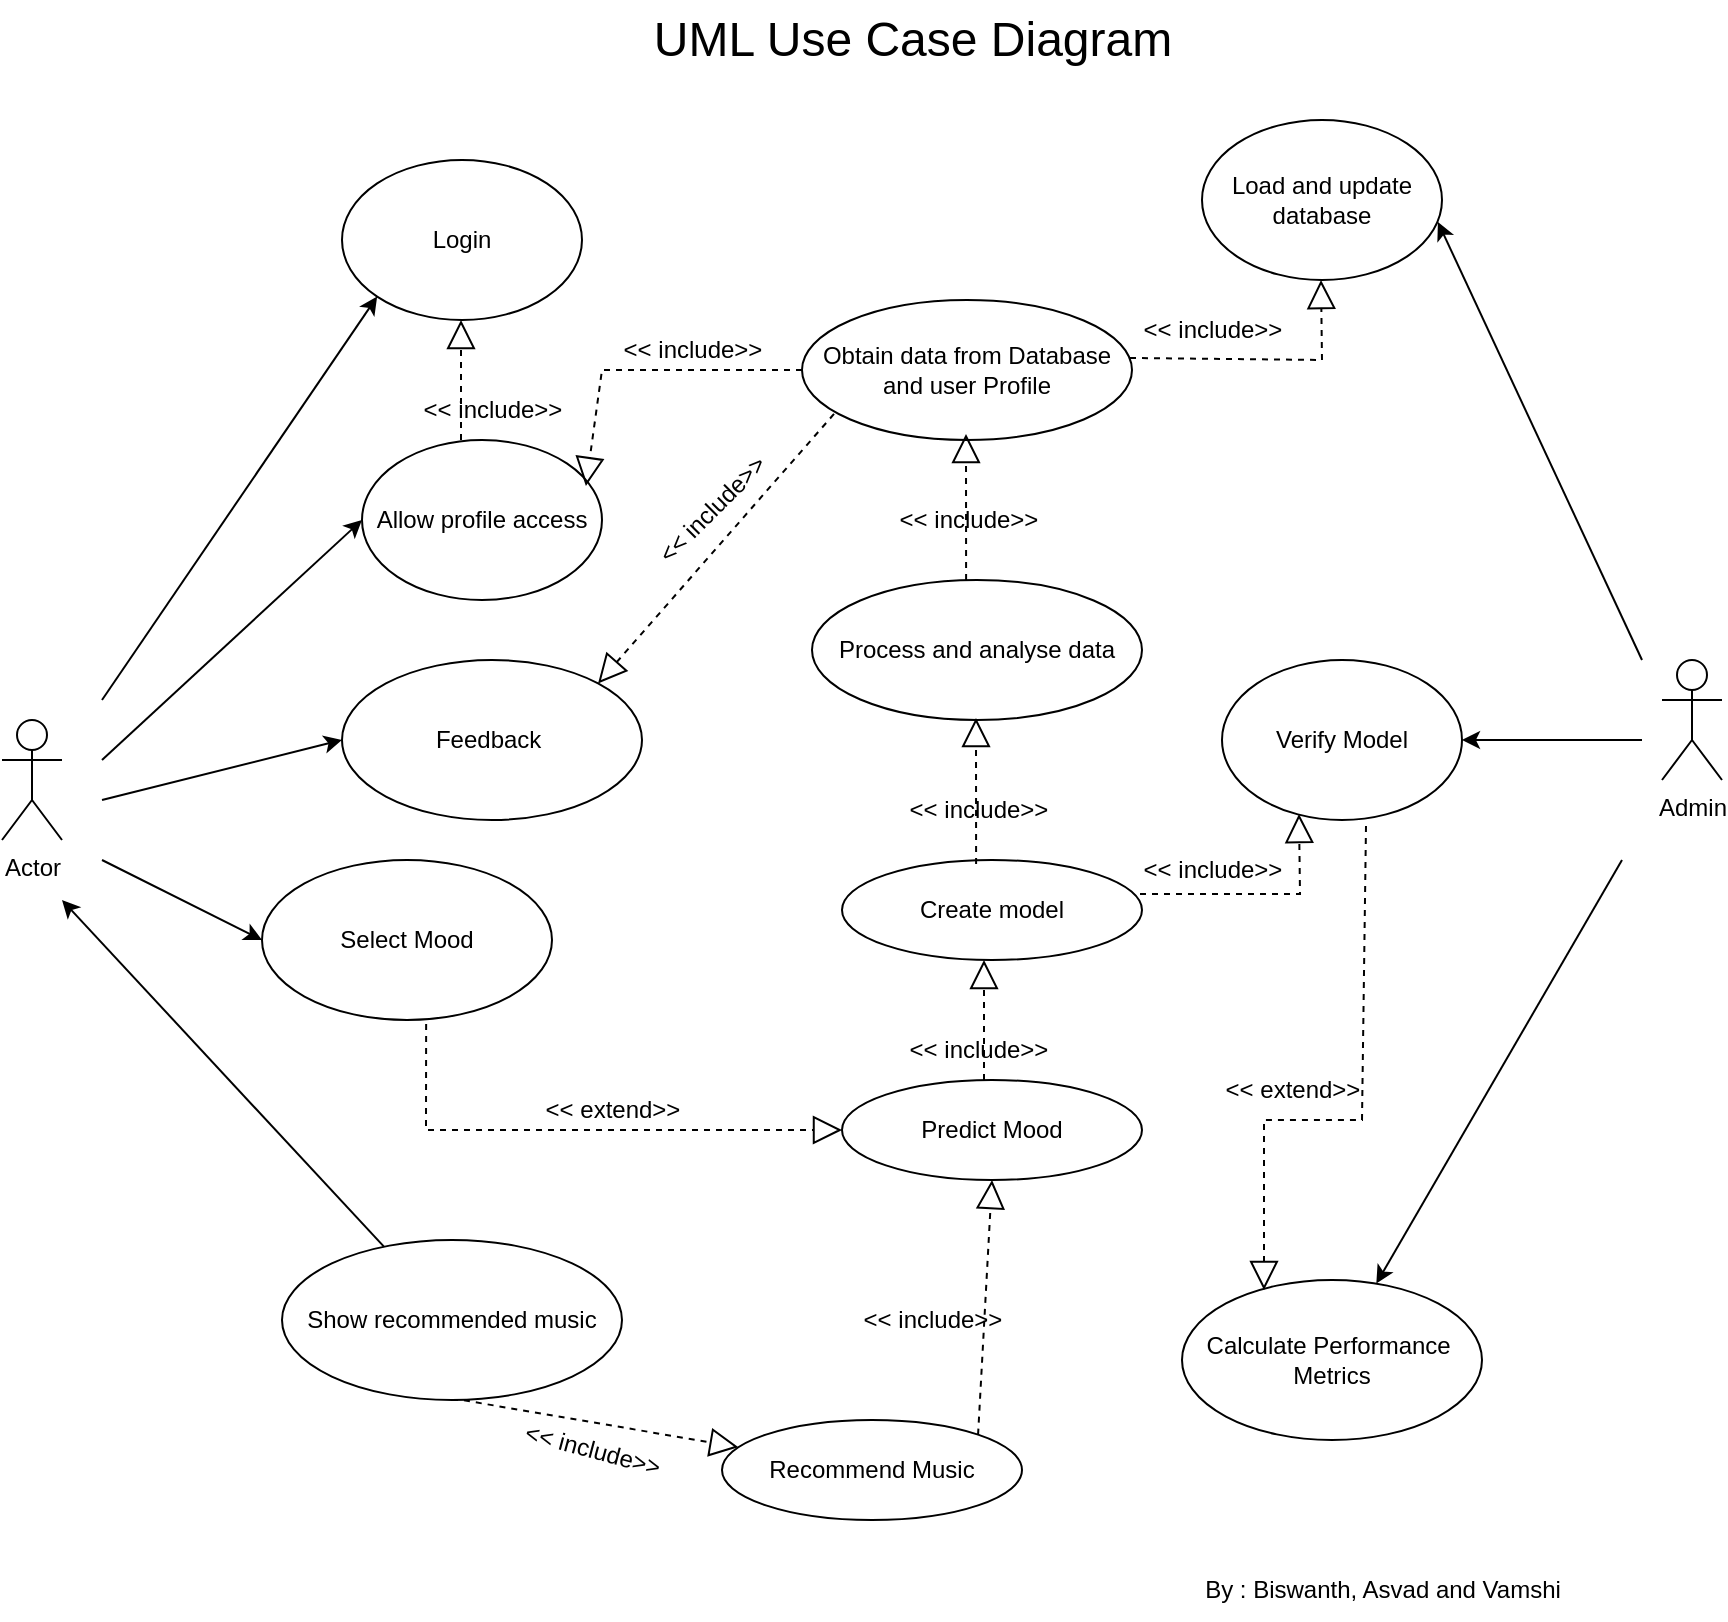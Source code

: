 <mxfile version="21.2.3" type="device">
  <diagram name="Page-1" id="ztnuq1gAnb1mRWDwHI2R">
    <mxGraphModel dx="1120" dy="1552" grid="1" gridSize="10" guides="1" tooltips="1" connect="1" arrows="1" fold="1" page="1" pageScale="1" pageWidth="850" pageHeight="1100" math="0" shadow="0">
      <root>
        <mxCell id="0" />
        <mxCell id="1" parent="0" />
        <mxCell id="4vqRBLgqxBnJ8twM-hPz-1" value="Actor" style="shape=umlActor;verticalLabelPosition=bottom;verticalAlign=top;html=1;outlineConnect=0;" parent="1" vertex="1">
          <mxGeometry x="50" y="320" width="30" height="60" as="geometry" />
        </mxCell>
        <mxCell id="4vqRBLgqxBnJ8twM-hPz-2" value="Admin" style="shape=umlActor;verticalLabelPosition=bottom;verticalAlign=top;html=1;outlineConnect=0;" parent="1" vertex="1">
          <mxGeometry x="880" y="290" width="30" height="60" as="geometry" />
        </mxCell>
        <mxCell id="4vqRBLgqxBnJ8twM-hPz-3" value="Login" style="ellipse;whiteSpace=wrap;html=1;" parent="1" vertex="1">
          <mxGeometry x="220" y="40" width="120" height="80" as="geometry" />
        </mxCell>
        <mxCell id="4vqRBLgqxBnJ8twM-hPz-4" value="Allow profile access" style="ellipse;whiteSpace=wrap;html=1;" parent="1" vertex="1">
          <mxGeometry x="230" y="180" width="120" height="80" as="geometry" />
        </mxCell>
        <mxCell id="4vqRBLgqxBnJ8twM-hPz-5" value="Show recommended music" style="ellipse;whiteSpace=wrap;html=1;" parent="1" vertex="1">
          <mxGeometry x="190" y="580" width="170" height="80" as="geometry" />
        </mxCell>
        <mxCell id="4vqRBLgqxBnJ8twM-hPz-6" value="Feedback&amp;nbsp;" style="ellipse;whiteSpace=wrap;html=1;" parent="1" vertex="1">
          <mxGeometry x="220" y="290" width="150" height="80" as="geometry" />
        </mxCell>
        <mxCell id="4vqRBLgqxBnJ8twM-hPz-7" value="Load and update database" style="ellipse;whiteSpace=wrap;html=1;" parent="1" vertex="1">
          <mxGeometry x="650" y="20" width="120" height="80" as="geometry" />
        </mxCell>
        <mxCell id="4vqRBLgqxBnJ8twM-hPz-9" value="Verify Model" style="ellipse;whiteSpace=wrap;html=1;" parent="1" vertex="1">
          <mxGeometry x="660" y="290" width="120" height="80" as="geometry" />
        </mxCell>
        <mxCell id="4vqRBLgqxBnJ8twM-hPz-10" value="Calculate Performance&amp;nbsp; Metrics" style="ellipse;whiteSpace=wrap;html=1;" parent="1" vertex="1">
          <mxGeometry x="640" y="600" width="150" height="80" as="geometry" />
        </mxCell>
        <mxCell id="4vqRBLgqxBnJ8twM-hPz-20" value="&lt;font style=&quot;font-size: 24px;&quot;&gt;UML Use Case Diagram&lt;/font&gt;" style="text;html=1;align=center;verticalAlign=middle;resizable=0;points=[];autosize=1;strokeColor=none;fillColor=none;" parent="1" vertex="1">
          <mxGeometry x="365" y="-40" width="280" height="40" as="geometry" />
        </mxCell>
        <mxCell id="4vqRBLgqxBnJ8twM-hPz-21" value="By : Biswanth, Asvad and Vamshi" style="text;html=1;align=center;verticalAlign=middle;resizable=0;points=[];autosize=1;strokeColor=none;fillColor=none;" parent="1" vertex="1">
          <mxGeometry x="640" y="740" width="200" height="30" as="geometry" />
        </mxCell>
        <mxCell id="uR6mbqUO0TgPEEzMGg1f-3" value="" style="endArrow=classic;html=1;rounded=0;entryX=0;entryY=1;entryDx=0;entryDy=0;" parent="1" target="4vqRBLgqxBnJ8twM-hPz-3" edge="1">
          <mxGeometry width="50" height="50" relative="1" as="geometry">
            <mxPoint x="100" y="310" as="sourcePoint" />
            <mxPoint x="250" y="214" as="targetPoint" />
          </mxGeometry>
        </mxCell>
        <mxCell id="uR6mbqUO0TgPEEzMGg1f-4" value="" style="endArrow=classic;html=1;rounded=0;entryX=0;entryY=0.5;entryDx=0;entryDy=0;" parent="1" target="4vqRBLgqxBnJ8twM-hPz-4" edge="1">
          <mxGeometry width="50" height="50" relative="1" as="geometry">
            <mxPoint x="100" y="340" as="sourcePoint" />
            <mxPoint x="228" y="220" as="targetPoint" />
          </mxGeometry>
        </mxCell>
        <mxCell id="uR6mbqUO0TgPEEzMGg1f-5" value="" style="endArrow=classic;html=1;rounded=0;" parent="1" edge="1" source="4vqRBLgqxBnJ8twM-hPz-5">
          <mxGeometry width="50" height="50" relative="1" as="geometry">
            <mxPoint x="100" y="390" as="sourcePoint" />
            <mxPoint x="80" y="410" as="targetPoint" />
          </mxGeometry>
        </mxCell>
        <mxCell id="uR6mbqUO0TgPEEzMGg1f-7" value="" style="endArrow=classic;html=1;rounded=0;" parent="1" target="4vqRBLgqxBnJ8twM-hPz-10" edge="1">
          <mxGeometry width="50" height="50" relative="1" as="geometry">
            <mxPoint x="860" y="390" as="sourcePoint" />
            <mxPoint x="690" y="430" as="targetPoint" />
          </mxGeometry>
        </mxCell>
        <mxCell id="uR6mbqUO0TgPEEzMGg1f-8" value="" style="endArrow=classic;html=1;rounded=0;entryX=1;entryY=0.5;entryDx=0;entryDy=0;" parent="1" target="4vqRBLgqxBnJ8twM-hPz-9" edge="1">
          <mxGeometry width="50" height="50" relative="1" as="geometry">
            <mxPoint x="870" y="330" as="sourcePoint" />
            <mxPoint x="700" y="410" as="targetPoint" />
          </mxGeometry>
        </mxCell>
        <mxCell id="uR6mbqUO0TgPEEzMGg1f-10" value="" style="endArrow=classic;html=1;rounded=0;entryX=0.983;entryY=0.638;entryDx=0;entryDy=0;entryPerimeter=0;" parent="1" target="4vqRBLgqxBnJ8twM-hPz-7" edge="1">
          <mxGeometry width="50" height="50" relative="1" as="geometry">
            <mxPoint x="870" y="290" as="sourcePoint" />
            <mxPoint x="740" y="138" as="targetPoint" />
          </mxGeometry>
        </mxCell>
        <mxCell id="vRQ700bo3YF1591QnHRF-2" value="Select Mood" style="ellipse;whiteSpace=wrap;html=1;" vertex="1" parent="1">
          <mxGeometry x="180" y="390" width="145" height="80" as="geometry" />
        </mxCell>
        <mxCell id="vRQ700bo3YF1591QnHRF-3" value="" style="endArrow=classic;html=1;rounded=0;entryX=0;entryY=0.5;entryDx=0;entryDy=0;" edge="1" parent="1" target="vRQ700bo3YF1591QnHRF-2">
          <mxGeometry width="50" height="50" relative="1" as="geometry">
            <mxPoint x="100" y="390" as="sourcePoint" />
            <mxPoint x="220" y="290" as="targetPoint" />
          </mxGeometry>
        </mxCell>
        <mxCell id="vRQ700bo3YF1591QnHRF-4" value="Recommend Music" style="ellipse;whiteSpace=wrap;html=1;" vertex="1" parent="1">
          <mxGeometry x="410" y="670" width="150" height="50" as="geometry" />
        </mxCell>
        <mxCell id="vRQ700bo3YF1591QnHRF-5" value="Predict Mood" style="ellipse;whiteSpace=wrap;html=1;" vertex="1" parent="1">
          <mxGeometry x="470" y="500" width="150" height="50" as="geometry" />
        </mxCell>
        <mxCell id="vRQ700bo3YF1591QnHRF-6" value="Create model" style="ellipse;whiteSpace=wrap;html=1;" vertex="1" parent="1">
          <mxGeometry x="470" y="390" width="150" height="50" as="geometry" />
        </mxCell>
        <mxCell id="vRQ700bo3YF1591QnHRF-7" value="Process and analyse data" style="ellipse;whiteSpace=wrap;html=1;" vertex="1" parent="1">
          <mxGeometry x="455" y="250" width="165" height="70" as="geometry" />
        </mxCell>
        <mxCell id="vRQ700bo3YF1591QnHRF-8" value="Obtain data from Database and user Profile" style="ellipse;whiteSpace=wrap;html=1;" vertex="1" parent="1">
          <mxGeometry x="450" y="110" width="165" height="70" as="geometry" />
        </mxCell>
        <mxCell id="vRQ700bo3YF1591QnHRF-9" value="" style="endArrow=classic;html=1;rounded=0;entryX=0;entryY=0.5;entryDx=0;entryDy=0;" edge="1" parent="1" target="4vqRBLgqxBnJ8twM-hPz-6">
          <mxGeometry width="50" height="50" relative="1" as="geometry">
            <mxPoint x="100" y="360" as="sourcePoint" />
            <mxPoint x="180" y="600" as="targetPoint" />
          </mxGeometry>
        </mxCell>
        <mxCell id="vRQ700bo3YF1591QnHRF-12" value="" style="endArrow=block;dashed=1;endFill=0;endSize=12;html=1;rounded=0;exitX=0.5;exitY=1;exitDx=0;exitDy=0;" edge="1" parent="1" source="4vqRBLgqxBnJ8twM-hPz-5" target="vRQ700bo3YF1591QnHRF-4">
          <mxGeometry width="160" relative="1" as="geometry">
            <mxPoint x="280" y="620" as="sourcePoint" />
            <mxPoint x="400" y="650" as="targetPoint" />
            <Array as="points">
              <mxPoint x="280" y="660" />
            </Array>
          </mxGeometry>
        </mxCell>
        <mxCell id="vRQ700bo3YF1591QnHRF-13" value="" style="endArrow=block;dashed=1;endFill=0;endSize=12;html=1;rounded=0;exitX=1;exitY=0;exitDx=0;exitDy=0;entryX=0.5;entryY=1;entryDx=0;entryDy=0;" edge="1" parent="1" source="vRQ700bo3YF1591QnHRF-4" target="vRQ700bo3YF1591QnHRF-5">
          <mxGeometry width="160" relative="1" as="geometry">
            <mxPoint x="410" y="550" as="sourcePoint" />
            <mxPoint x="576" y="625" as="targetPoint" />
          </mxGeometry>
        </mxCell>
        <mxCell id="vRQ700bo3YF1591QnHRF-14" value="" style="endArrow=block;dashed=1;endFill=0;endSize=12;html=1;rounded=0;exitX=0.566;exitY=1.025;exitDx=0;exitDy=0;exitPerimeter=0;entryX=0;entryY=0.5;entryDx=0;entryDy=0;" edge="1" parent="1" source="vRQ700bo3YF1591QnHRF-2" target="vRQ700bo3YF1591QnHRF-5">
          <mxGeometry width="160" relative="1" as="geometry">
            <mxPoint x="309" y="440" as="sourcePoint" />
            <mxPoint x="475" y="515" as="targetPoint" />
            <Array as="points">
              <mxPoint x="262" y="525" />
            </Array>
          </mxGeometry>
        </mxCell>
        <mxCell id="vRQ700bo3YF1591QnHRF-15" value="" style="endArrow=block;dashed=1;endFill=0;endSize=12;html=1;rounded=0;entryX=0.5;entryY=1;entryDx=0;entryDy=0;" edge="1" parent="1">
          <mxGeometry width="160" relative="1" as="geometry">
            <mxPoint x="541" y="500" as="sourcePoint" />
            <mxPoint x="541" y="440" as="targetPoint" />
          </mxGeometry>
        </mxCell>
        <mxCell id="vRQ700bo3YF1591QnHRF-16" value="" style="endArrow=block;dashed=1;endFill=0;endSize=12;html=1;rounded=0;entryX=0.5;entryY=1;entryDx=0;entryDy=0;exitX=0.447;exitY=0.06;exitDx=0;exitDy=0;exitPerimeter=0;" edge="1" parent="1">
          <mxGeometry width="160" relative="1" as="geometry">
            <mxPoint x="537.05" y="392" as="sourcePoint" />
            <mxPoint x="537" y="319" as="targetPoint" />
          </mxGeometry>
        </mxCell>
        <mxCell id="vRQ700bo3YF1591QnHRF-17" value="" style="endArrow=block;dashed=1;endFill=0;endSize=12;html=1;rounded=0;entryX=0.5;entryY=1;entryDx=0;entryDy=0;exitX=0.447;exitY=0.06;exitDx=0;exitDy=0;exitPerimeter=0;" edge="1" parent="1">
          <mxGeometry width="160" relative="1" as="geometry">
            <mxPoint x="532.05" y="250" as="sourcePoint" />
            <mxPoint x="532" y="177" as="targetPoint" />
          </mxGeometry>
        </mxCell>
        <mxCell id="vRQ700bo3YF1591QnHRF-18" value="" style="endArrow=block;dashed=1;endFill=0;endSize=12;html=1;rounded=0;entryX=0.933;entryY=0.288;entryDx=0;entryDy=0;exitX=0;exitY=0.5;exitDx=0;exitDy=0;entryPerimeter=0;" edge="1" parent="1" source="vRQ700bo3YF1591QnHRF-8" target="4vqRBLgqxBnJ8twM-hPz-4">
          <mxGeometry width="160" relative="1" as="geometry">
            <mxPoint x="350" y="100" as="sourcePoint" />
            <mxPoint x="390" y="250" as="targetPoint" />
            <Array as="points">
              <mxPoint x="350" y="145" />
            </Array>
          </mxGeometry>
        </mxCell>
        <mxCell id="vRQ700bo3YF1591QnHRF-19" value="" style="endArrow=block;dashed=1;endFill=0;endSize=12;html=1;rounded=0;entryX=0.5;entryY=1;entryDx=0;entryDy=0;exitX=0.994;exitY=0.414;exitDx=0;exitDy=0;exitPerimeter=0;" edge="1" parent="1" source="vRQ700bo3YF1591QnHRF-8">
          <mxGeometry width="160" relative="1" as="geometry">
            <mxPoint x="620" y="140" as="sourcePoint" />
            <mxPoint x="709.5" y="100" as="targetPoint" />
            <Array as="points">
              <mxPoint x="710" y="140" />
            </Array>
          </mxGeometry>
        </mxCell>
        <mxCell id="vRQ700bo3YF1591QnHRF-20" value="" style="endArrow=block;dashed=1;endFill=0;endSize=12;html=1;rounded=0;entryX=0.5;entryY=1;entryDx=0;entryDy=0;" edge="1" parent="1">
          <mxGeometry width="160" relative="1" as="geometry">
            <mxPoint x="619" y="407" as="sourcePoint" />
            <mxPoint x="698.5" y="367" as="targetPoint" />
            <Array as="points">
              <mxPoint x="699" y="407" />
            </Array>
          </mxGeometry>
        </mxCell>
        <mxCell id="vRQ700bo3YF1591QnHRF-21" value="" style="endArrow=block;dashed=1;endFill=0;endSize=12;html=1;rounded=0;exitX=0.6;exitY=1.038;exitDx=0;exitDy=0;exitPerimeter=0;" edge="1" parent="1" source="4vqRBLgqxBnJ8twM-hPz-9">
          <mxGeometry width="160" relative="1" as="geometry">
            <mxPoint x="710" y="430" as="sourcePoint" />
            <mxPoint x="681" y="605" as="targetPoint" />
            <Array as="points">
              <mxPoint x="730" y="520" />
              <mxPoint x="681" y="520" />
            </Array>
          </mxGeometry>
        </mxCell>
        <mxCell id="vRQ700bo3YF1591QnHRF-22" value="" style="endArrow=block;dashed=1;endFill=0;endSize=12;html=1;rounded=0;entryX=1;entryY=0;entryDx=0;entryDy=0;exitX=0.097;exitY=0.814;exitDx=0;exitDy=0;exitPerimeter=0;" edge="1" parent="1" source="vRQ700bo3YF1591QnHRF-8" target="4vqRBLgqxBnJ8twM-hPz-6">
          <mxGeometry width="160" relative="1" as="geometry">
            <mxPoint x="455" y="210" as="sourcePoint" />
            <mxPoint x="356" y="278" as="targetPoint" />
          </mxGeometry>
        </mxCell>
        <mxCell id="vRQ700bo3YF1591QnHRF-23" value="" style="endArrow=block;dashed=1;endFill=0;endSize=12;html=1;rounded=0;entryX=0.5;entryY=1;entryDx=0;entryDy=0;" edge="1" parent="1">
          <mxGeometry width="160" relative="1" as="geometry">
            <mxPoint x="279.5" y="180" as="sourcePoint" />
            <mxPoint x="279.5" y="120" as="targetPoint" />
          </mxGeometry>
        </mxCell>
        <mxCell id="vRQ700bo3YF1591QnHRF-24" value="&amp;lt;&amp;lt; extend&amp;gt;&amp;gt;" style="text;html=1;align=center;verticalAlign=middle;resizable=0;points=[];autosize=1;strokeColor=none;fillColor=none;" vertex="1" parent="1">
          <mxGeometry x="310" y="500" width="90" height="30" as="geometry" />
        </mxCell>
        <mxCell id="vRQ700bo3YF1591QnHRF-26" value="&amp;lt;&amp;lt; include&amp;gt;&amp;gt;" style="text;html=1;align=center;verticalAlign=middle;resizable=0;points=[];autosize=1;strokeColor=none;fillColor=none;" vertex="1" parent="1">
          <mxGeometry x="492.5" y="470" width="90" height="30" as="geometry" />
        </mxCell>
        <mxCell id="vRQ700bo3YF1591QnHRF-28" value="&amp;lt;&amp;lt; include&amp;gt;&amp;gt;" style="text;html=1;align=center;verticalAlign=middle;resizable=0;points=[];autosize=1;strokeColor=none;fillColor=none;" vertex="1" parent="1">
          <mxGeometry x="492.5" y="350" width="90" height="30" as="geometry" />
        </mxCell>
        <mxCell id="vRQ700bo3YF1591QnHRF-30" value="&amp;lt;&amp;lt; include&amp;gt;&amp;gt;" style="text;html=1;align=center;verticalAlign=middle;resizable=0;points=[];autosize=1;strokeColor=none;fillColor=none;" vertex="1" parent="1">
          <mxGeometry x="487.5" y="205" width="90" height="30" as="geometry" />
        </mxCell>
        <mxCell id="vRQ700bo3YF1591QnHRF-31" value="&amp;lt;&amp;lt; include&amp;gt;&amp;gt;" style="text;html=1;align=center;verticalAlign=middle;resizable=0;points=[];autosize=1;strokeColor=none;fillColor=none;" vertex="1" parent="1">
          <mxGeometry x="610" y="380" width="90" height="30" as="geometry" />
        </mxCell>
        <mxCell id="vRQ700bo3YF1591QnHRF-32" value="&amp;lt;&amp;lt; extend&amp;gt;&amp;gt;" style="text;html=1;align=center;verticalAlign=middle;resizable=0;points=[];autosize=1;strokeColor=none;fillColor=none;" vertex="1" parent="1">
          <mxGeometry x="650" y="490" width="90" height="30" as="geometry" />
        </mxCell>
        <mxCell id="vRQ700bo3YF1591QnHRF-34" value="&amp;lt;&amp;lt; include&amp;gt;&amp;gt;" style="text;html=1;align=center;verticalAlign=middle;resizable=0;points=[];autosize=1;strokeColor=none;fillColor=none;" vertex="1" parent="1">
          <mxGeometry x="470" y="605" width="90" height="30" as="geometry" />
        </mxCell>
        <mxCell id="vRQ700bo3YF1591QnHRF-35" value="&amp;lt;&amp;lt; include&amp;gt;&amp;gt;" style="text;html=1;align=center;verticalAlign=middle;resizable=0;points=[];autosize=1;strokeColor=none;fillColor=none;rotation=15;" vertex="1" parent="1">
          <mxGeometry x="300" y="670" width="90" height="30" as="geometry" />
        </mxCell>
        <mxCell id="vRQ700bo3YF1591QnHRF-36" value="&amp;lt;&amp;lt; include&amp;gt;&amp;gt;" style="text;html=1;align=center;verticalAlign=middle;resizable=0;points=[];autosize=1;strokeColor=none;fillColor=none;rotation=-45;" vertex="1" parent="1">
          <mxGeometry x="360" y="200" width="90" height="30" as="geometry" />
        </mxCell>
        <mxCell id="vRQ700bo3YF1591QnHRF-37" value="&amp;lt;&amp;lt; include&amp;gt;&amp;gt;" style="text;html=1;align=center;verticalAlign=middle;resizable=0;points=[];autosize=1;strokeColor=none;fillColor=none;rotation=0;" vertex="1" parent="1">
          <mxGeometry x="350" y="120" width="90" height="30" as="geometry" />
        </mxCell>
        <mxCell id="vRQ700bo3YF1591QnHRF-38" value="&amp;lt;&amp;lt; include&amp;gt;&amp;gt;" style="text;html=1;align=center;verticalAlign=middle;resizable=0;points=[];autosize=1;strokeColor=none;fillColor=none;rotation=0;" vertex="1" parent="1">
          <mxGeometry x="610" y="110" width="90" height="30" as="geometry" />
        </mxCell>
        <mxCell id="vRQ700bo3YF1591QnHRF-39" value="&amp;lt;&amp;lt; include&amp;gt;&amp;gt;" style="text;html=1;align=center;verticalAlign=middle;resizable=0;points=[];autosize=1;strokeColor=none;fillColor=none;rotation=0;" vertex="1" parent="1">
          <mxGeometry x="250" y="150" width="90" height="30" as="geometry" />
        </mxCell>
      </root>
    </mxGraphModel>
  </diagram>
</mxfile>
